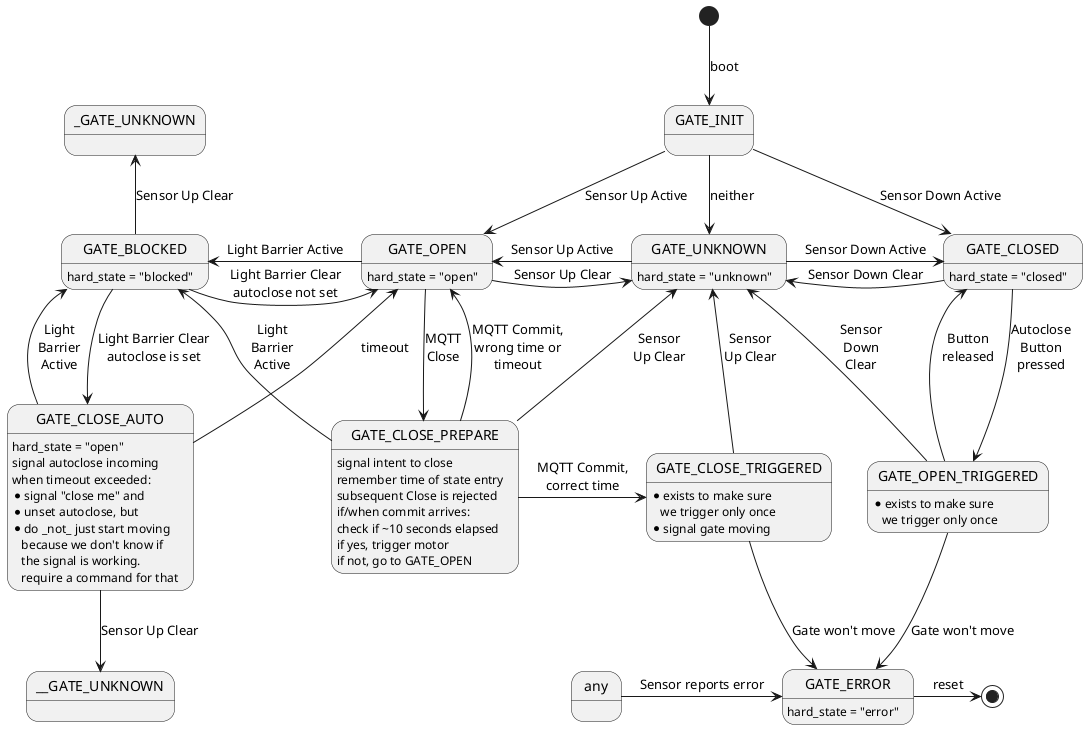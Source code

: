 @startuml statemachine

[*] --> GATE_INIT : boot

GATE_INIT    -down-> GATE_CLOSED   : Sensor Down Active
GATE_INIT    -down-> GATE_OPEN     : Sensor Up Active
GATE_INIT    -down-> GATE_UNKNOWN  : neither

GATE_BLOCKED -right-> GATE_OPEN    : Light Barrier Clear\nautoclose not set
GATE_OPEN    -left->  GATE_BLOCKED : Light Barrier Active
GATE_BLOCKED -up->   _GATE_UNKNOWN : Sensor Up Clear

GATE_UNKNOWN -right-> GATE_CLOSED  : Sensor Down Active
GATE_CLOSED  -left->  GATE_UNKNOWN : Sensor Down Clear

GATE_OPEN    -right-> GATE_UNKNOWN : Sensor Up Clear
GATE_UNKNOWN -left->  GATE_OPEN    : Sensor Up Active

GATE_OPEN:    hard_state = "open"
GATE_UNKNOWN: hard_state = "unknown"
GATE_CLOSED:  hard_state = "closed"
GATE_BLOCKED: hard_state = "blocked"


GATE_BLOCKED    -down->  GATE_CLOSE_AUTO    : Light Barrier Clear\nautoclose is set
GATE_CLOSE_AUTO -up->    GATE_BLOCKED       : Light\nBarrier\nActive
GATE_CLOSE_AUTO -up->    GATE_OPEN          : timeout
GATE_CLOSE_AUTO -down-> __GATE_UNKNOWN      : Sensor Up Clear
GATE_CLOSE_AUTO : hard_state = "open"
GATE_CLOSE_AUTO : signal autoclose incoming
GATE_CLOSE_AUTO : when timeout exceeded:
GATE_CLOSE_AUTO : * signal "close me" and
GATE_CLOSE_AUTO : * unset autoclose, but
GATE_CLOSE_AUTO : * do _not_ just start moving\n   because we don't know if\n   the signal is working.\n   require a command for that

GATE_OPEN    -down->  GATE_CLOSE_PREPARE : MQTT\nClose
GATE_CLOSE_PREPARE: signal intent to close
GATE_CLOSE_PREPARE: remember time of state entry
GATE_CLOSE_PREPARE: subsequent Close is rejected
GATE_CLOSE_PREPARE: if/when commit arrives:
GATE_CLOSE_PREPARE: check if ~10 seconds elapsed
GATE_CLOSE_PREPARE: if yes, trigger motor
GATE_CLOSE_PREPARE: if not, go to GATE_OPEN

GATE_CLOSE_PREPARE   -up->     GATE_BLOCKED         : Light\nBarrier\nActive
GATE_CLOSE_PREPARE   -up->     GATE_UNKNOWN         : Sensor\nUp Clear
GATE_CLOSE_PREPARE   -up->     GATE_OPEN            : MQTT Commit,\nwrong time or\ntimeout
GATE_CLOSE_PREPARE   -right->  GATE_CLOSE_TRIGGERED : MQTT Commit,\ncorrect time

GATE_CLOSE_TRIGGERED -up->     GATE_UNKNOWN         : Sensor\nUp Clear
GATE_CLOSE_TRIGGERED -down->   GATE_ERROR           : Gate won't move
GATE_CLOSE_TRIGGERED: * exists to make sure\n   we trigger only once
GATE_CLOSE_TRIGGERED: * signal gate moving

GATE_ERROR           -right->  [*] : reset
GATE_ERROR: hard_state = "error"

GATE_CLOSED         -down-> GATE_OPEN_TRIGGERED : Autoclose\nButton\npressed
GATE_OPEN_TRIGGERED -up->   GATE_CLOSED         : Button\nreleased
GATE_OPEN_TRIGGERED -up->   GATE_UNKNOWN        : Sensor\nDown\nClear
GATE_OPEN_TRIGGERED -down-> GATE_ERROR          : Gate won't move
GATE_OPEN_TRIGGERED: * exists to make sure\n   we trigger only once

any -right-> GATE_ERROR : Sensor reports error

@enduml
